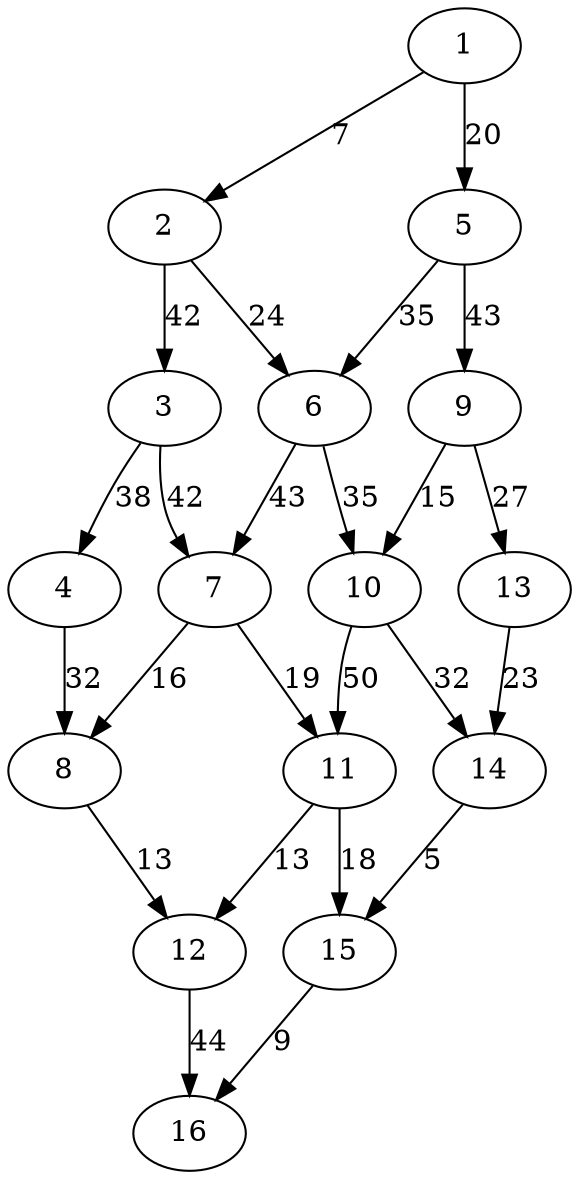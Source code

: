digraph grafoMalla_m_4_n_4 {
1;
2;
3;
4;
5;
6;
7;
8;
9;
10;
11;
12;
13;
14;
15;
16;
1 -> 2[label=7 weight=7];
1 -> 5[label=20 weight=20];
2 -> 3[label=42 weight=42];
2 -> 6[label=24 weight=24];
3 -> 4[label=38 weight=38];
3 -> 7[label=42 weight=42];
4 -> 8[label=32 weight=32];
5 -> 6[label=35 weight=35];
5 -> 9[label=43 weight=43];
6 -> 7[label=43 weight=43];
6 -> 10[label=35 weight=35];
7 -> 8[label=16 weight=16];
7 -> 11[label=19 weight=19];
8 -> 12[label=13 weight=13];
9 -> 10[label=15 weight=15];
9 -> 13[label=27 weight=27];
10 -> 11[label=50 weight=50];
10 -> 14[label=32 weight=32];
11 -> 12[label=13 weight=13];
11 -> 15[label=18 weight=18];
12 -> 16[label=44 weight=44];
13 -> 14[label=23 weight=23];
14 -> 15[label=5 weight=5];
15 -> 16[label=9 weight=9];
}